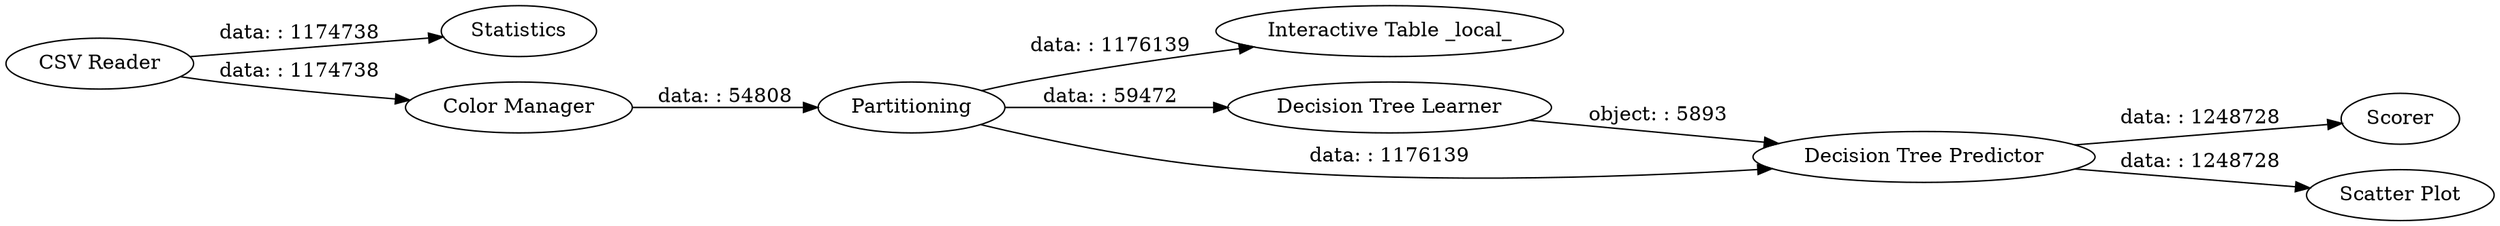 digraph {
	"3491553454011050716_7" [label="Interactive Table _local_"]
	"3491553454011050716_9" [label=Statistics]
	"3491553454011050716_4" [label="Decision Tree Learner"]
	"3491553454011050716_1" [label="CSV Reader"]
	"3491553454011050716_6" [label=Scorer]
	"3491553454011050716_5" [label="Decision Tree Predictor"]
	"3491553454011050716_3" [label=Partitioning]
	"3491553454011050716_10" [label="Scatter Plot"]
	"3491553454011050716_2" [label="Color Manager"]
	"3491553454011050716_3" -> "3491553454011050716_5" [label="data: : 1176139"]
	"3491553454011050716_3" -> "3491553454011050716_4" [label="data: : 59472"]
	"3491553454011050716_3" -> "3491553454011050716_7" [label="data: : 1176139"]
	"3491553454011050716_2" -> "3491553454011050716_3" [label="data: : 54808"]
	"3491553454011050716_1" -> "3491553454011050716_9" [label="data: : 1174738"]
	"3491553454011050716_4" -> "3491553454011050716_5" [label="object: : 5893"]
	"3491553454011050716_5" -> "3491553454011050716_6" [label="data: : 1248728"]
	"3491553454011050716_5" -> "3491553454011050716_10" [label="data: : 1248728"]
	"3491553454011050716_1" -> "3491553454011050716_2" [label="data: : 1174738"]
	rankdir=LR
}
